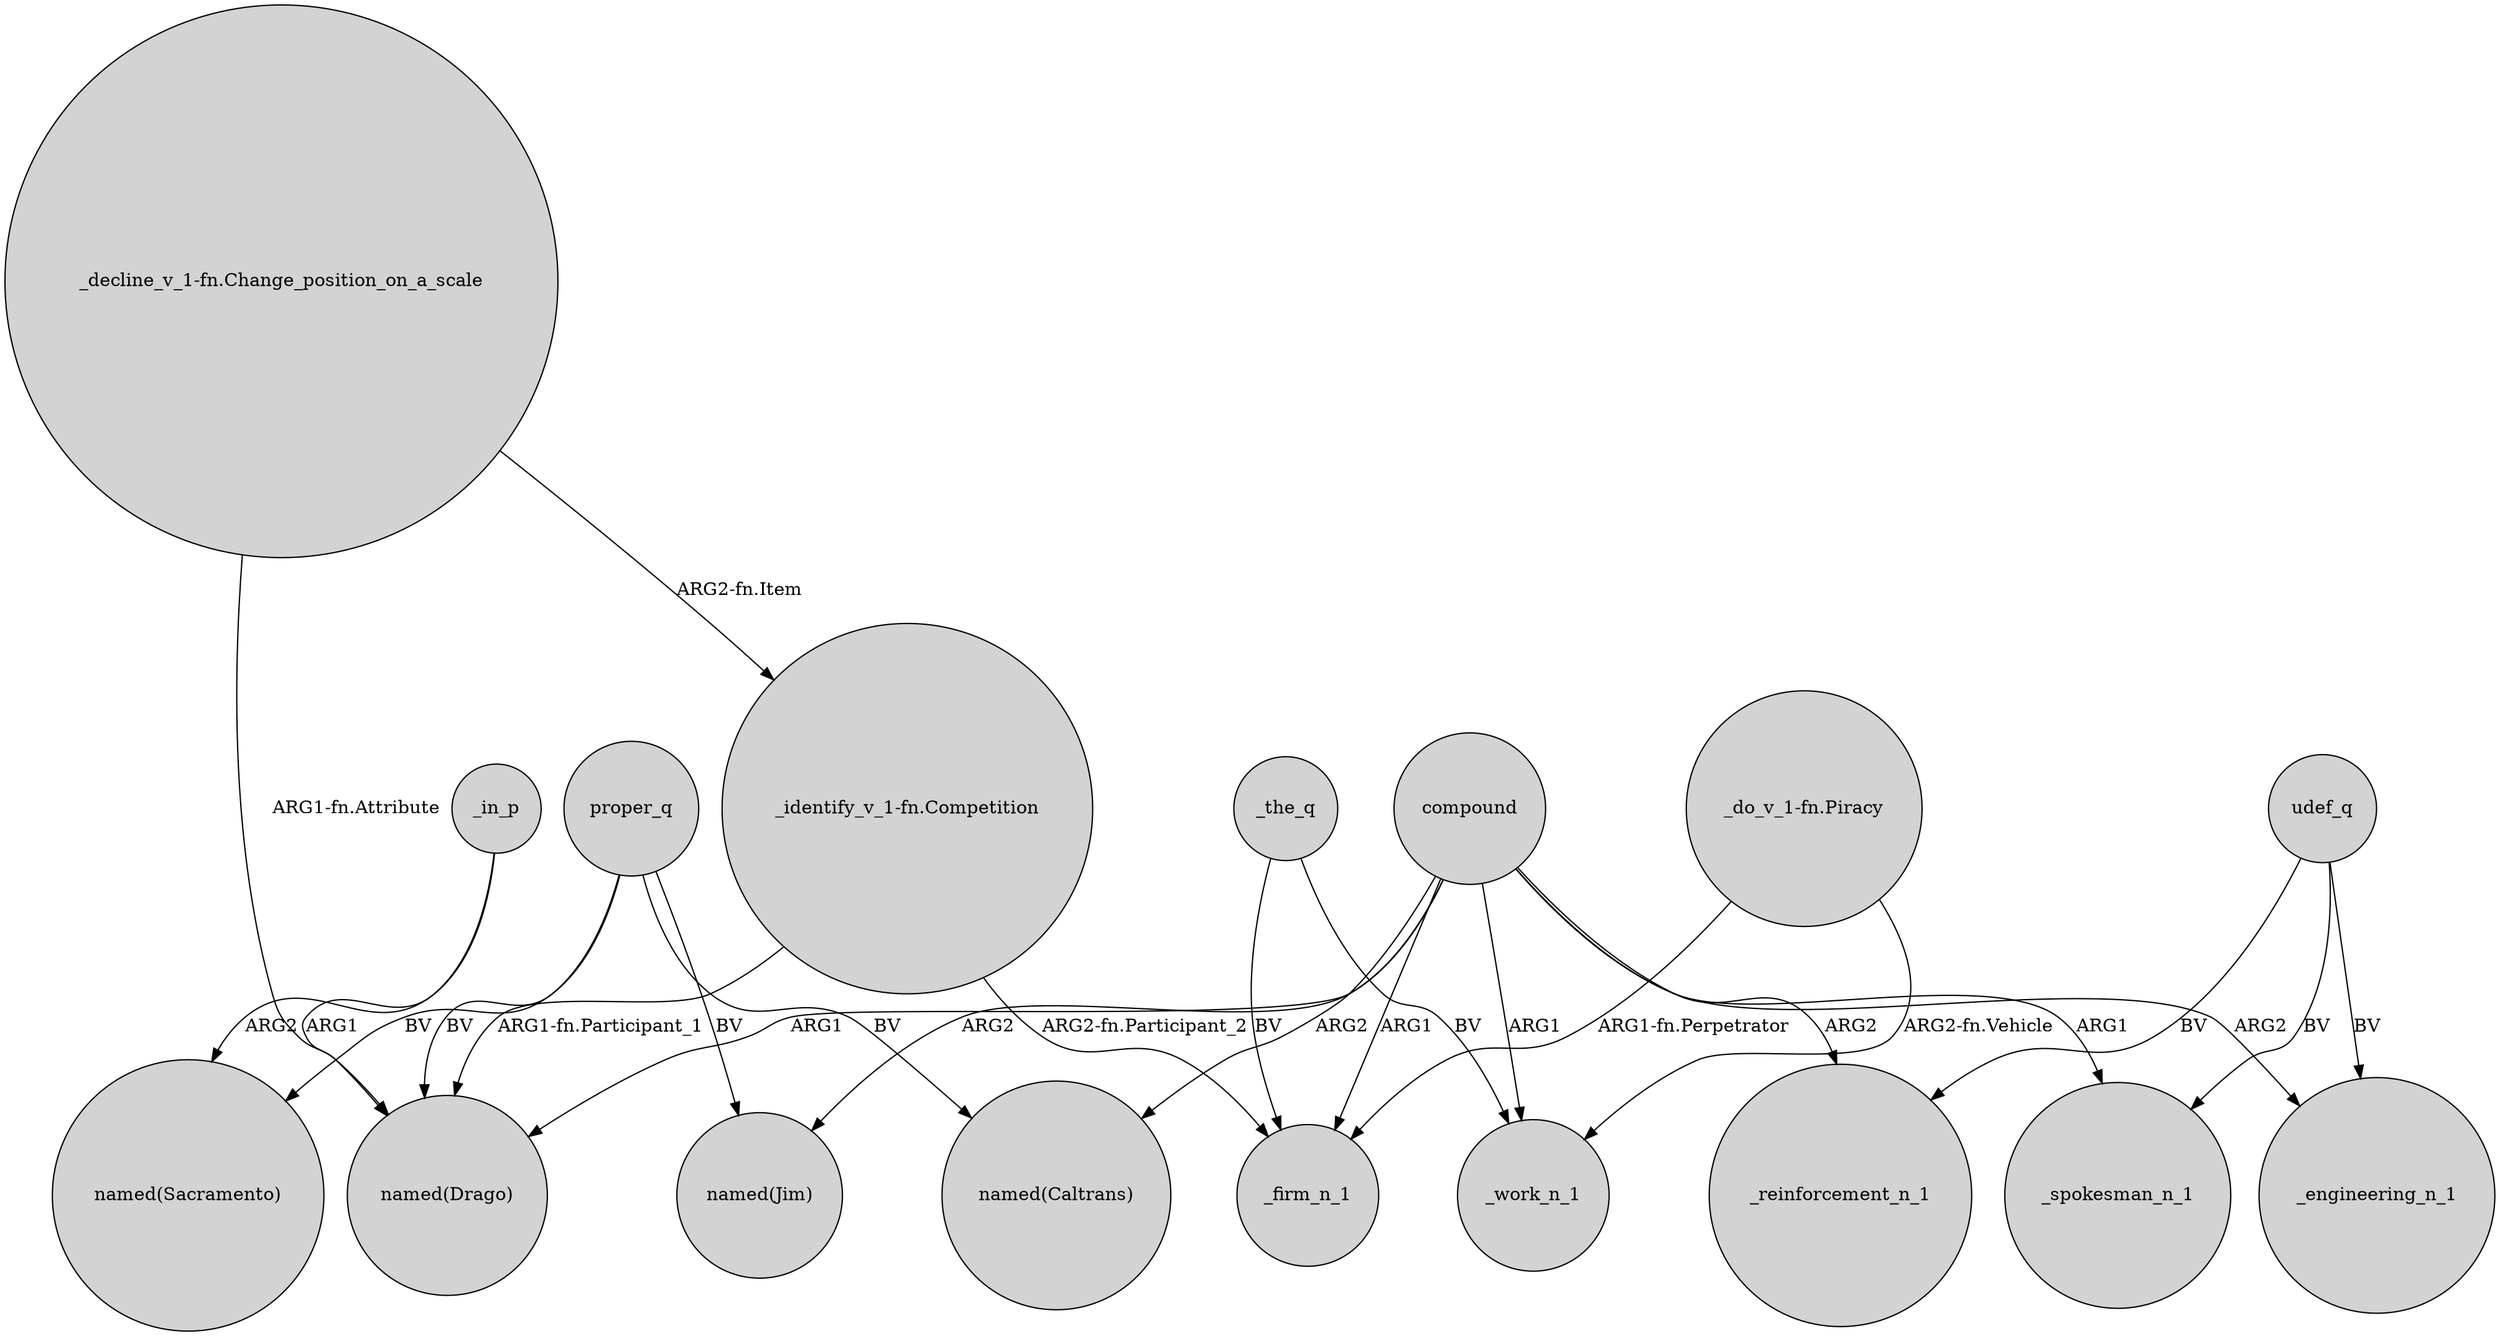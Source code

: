 digraph {
	node [shape=circle style=filled]
	compound -> "named(Caltrans)" [label=ARG2]
	compound -> "named(Jim)" [label=ARG2]
	compound -> _spokesman_n_1 [label=ARG1]
	proper_q -> "named(Jim)" [label=BV]
	"_decline_v_1-fn.Change_position_on_a_scale" -> "named(Drago)" [label="ARG1-fn.Attribute"]
	"_do_v_1-fn.Piracy" -> _work_n_1 [label="ARG2-fn.Vehicle"]
	compound -> _reinforcement_n_1 [label=ARG2]
	proper_q -> "named(Caltrans)" [label=BV]
	"_decline_v_1-fn.Change_position_on_a_scale" -> "_identify_v_1-fn.Competition" [label="ARG2-fn.Item"]
	compound -> _work_n_1 [label=ARG1]
	udef_q -> _engineering_n_1 [label=BV]
	udef_q -> _reinforcement_n_1 [label=BV]
	compound -> _engineering_n_1 [label=ARG2]
	proper_q -> "named(Drago)" [label=BV]
	_the_q -> _firm_n_1 [label=BV]
	compound -> "named(Drago)" [label=ARG1]
	"_identify_v_1-fn.Competition" -> _firm_n_1 [label="ARG2-fn.Participant_2"]
	"_do_v_1-fn.Piracy" -> _firm_n_1 [label="ARG1-fn.Perpetrator"]
	_in_p -> "named(Drago)" [label=ARG1]
	compound -> _firm_n_1 [label=ARG1]
	proper_q -> "named(Sacramento)" [label=BV]
	_the_q -> _work_n_1 [label=BV]
	_in_p -> "named(Sacramento)" [label=ARG2]
	"_identify_v_1-fn.Competition" -> "named(Drago)" [label="ARG1-fn.Participant_1"]
	udef_q -> _spokesman_n_1 [label=BV]
}
